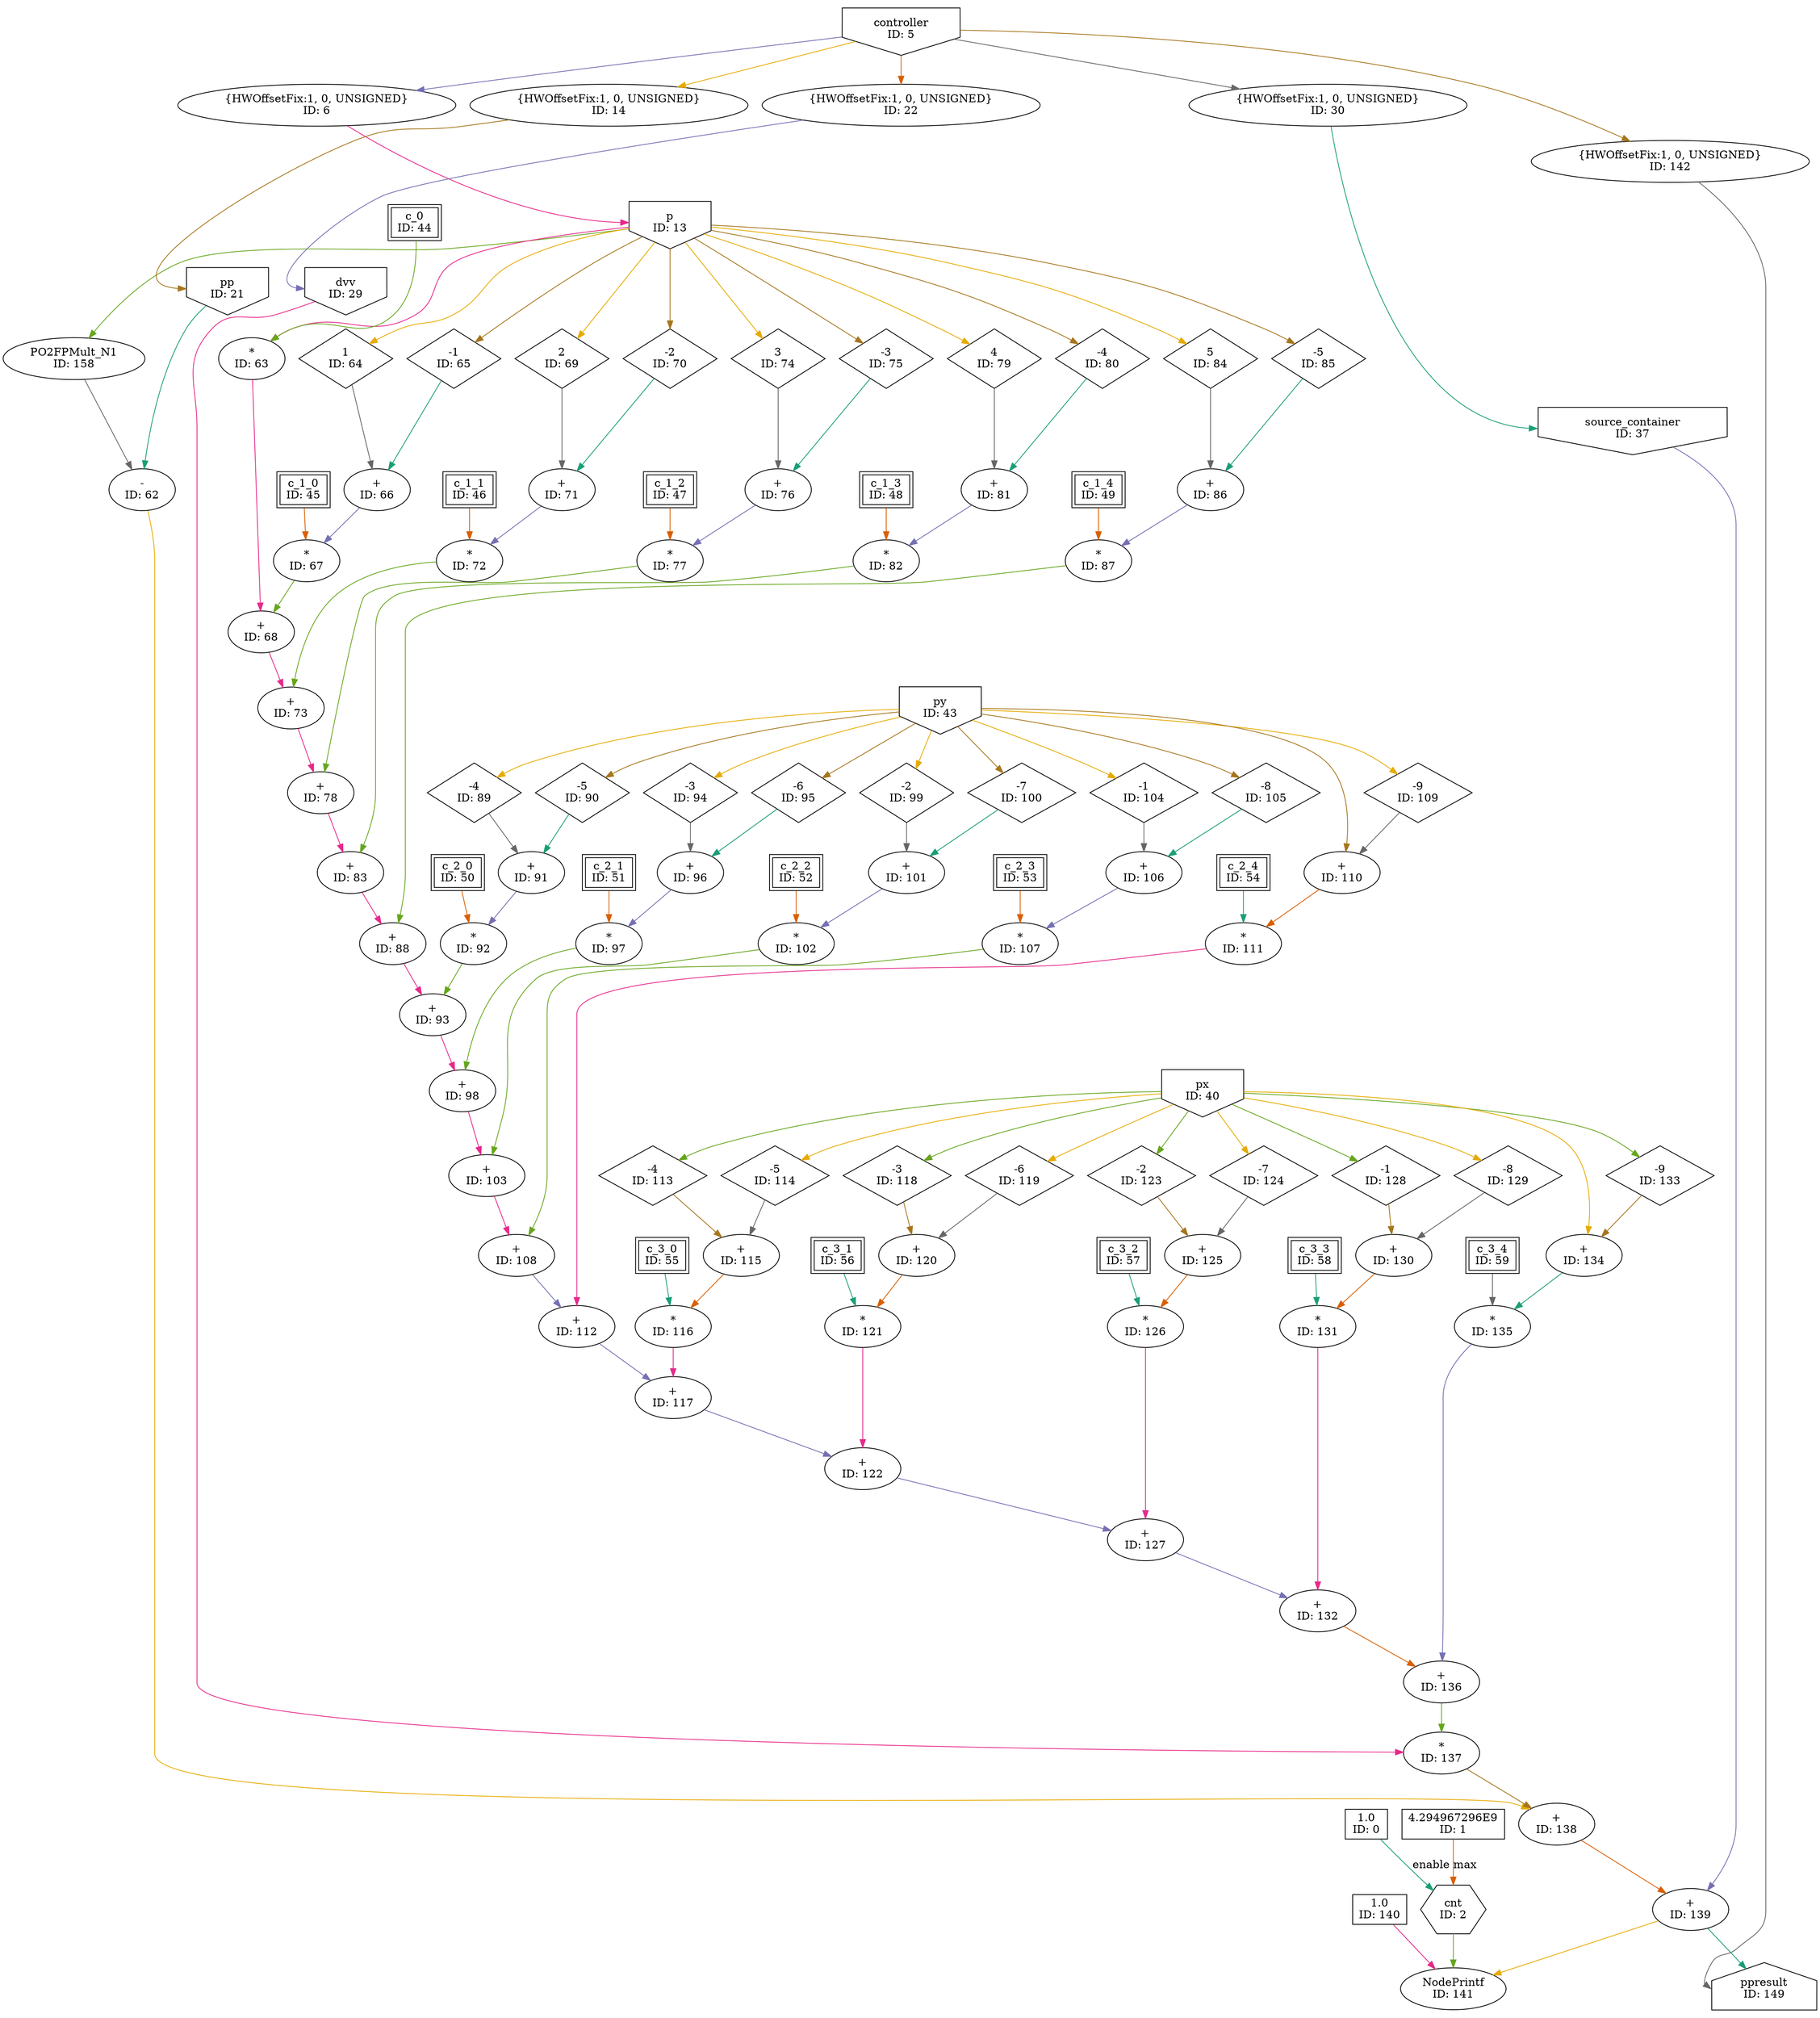 digraph linearKernel_optimised{
	NodeConstantRawBits140 [shape=box, label="1.0\nID: 140"];
	NodeConstantDouble0 [shape=box, label="1.0\nID: 0"];
	NodeConstantRawBits1 [shape=box, label="4.294967296E9\nID: 1"];
	NodeCounterV12 [shape=hexagon, label="cnt\nID: 2"];
	NodeInput5 [shape=invhouse, label="controller\nID: 5"];
	NodeCast6 [label="{HWOffsetFix:1, 0, UNSIGNED}\nID: 6"];
	NodeInput13 [shape=invhouse, label="p\nID: 13"];
	NodePO2FPMult158 [label="PO2FPMult_N1\nID: 158"];
	NodeCast14 [label="{HWOffsetFix:1, 0, UNSIGNED}\nID: 14"];
	NodeInput21 [shape=invhouse, label="pp\nID: 21"];
	NodeSub62 [label="-\nID: 62"];
	NodeCast22 [label="{HWOffsetFix:1, 0, UNSIGNED}\nID: 22"];
	NodeInput29 [shape=invhouse, label="dvv\nID: 29"];
	NodeInputMappedReg44 [shape=box, peripheries=2, label="c_0\nID: 44"];
	NodeMul63 [label="*\nID: 63"];
	NodeInputMappedReg45 [shape=box, peripheries=2, label="c_1_0\nID: 45"];
	NodeStreamOffset64 [shape=diamond, label="1\nID: 64"];
	NodeStreamOffset65 [shape=diamond, label="-1\nID: 65"];
	NodeAdd66 [label="+\nID: 66"];
	NodeMul67 [label="*\nID: 67"];
	NodeAdd68 [label="+\nID: 68"];
	NodeInputMappedReg46 [shape=box, peripheries=2, label="c_1_1\nID: 46"];
	NodeStreamOffset69 [shape=diamond, label="2\nID: 69"];
	NodeStreamOffset70 [shape=diamond, label="-2\nID: 70"];
	NodeAdd71 [label="+\nID: 71"];
	NodeMul72 [label="*\nID: 72"];
	NodeAdd73 [label="+\nID: 73"];
	NodeInputMappedReg47 [shape=box, peripheries=2, label="c_1_2\nID: 47"];
	NodeStreamOffset74 [shape=diamond, label="3\nID: 74"];
	NodeStreamOffset75 [shape=diamond, label="-3\nID: 75"];
	NodeAdd76 [label="+\nID: 76"];
	NodeMul77 [label="*\nID: 77"];
	NodeAdd78 [label="+\nID: 78"];
	NodeInputMappedReg48 [shape=box, peripheries=2, label="c_1_3\nID: 48"];
	NodeStreamOffset79 [shape=diamond, label="4\nID: 79"];
	NodeStreamOffset80 [shape=diamond, label="-4\nID: 80"];
	NodeAdd81 [label="+\nID: 81"];
	NodeMul82 [label="*\nID: 82"];
	NodeAdd83 [label="+\nID: 83"];
	NodeInputMappedReg49 [shape=box, peripheries=2, label="c_1_4\nID: 49"];
	NodeStreamOffset84 [shape=diamond, label="5\nID: 84"];
	NodeStreamOffset85 [shape=diamond, label="-5\nID: 85"];
	NodeAdd86 [label="+\nID: 86"];
	NodeMul87 [label="*\nID: 87"];
	NodeAdd88 [label="+\nID: 88"];
	NodeInputMappedReg50 [shape=box, peripheries=2, label="c_2_0\nID: 50"];
	NodeInput43 [shape=invhouse, label="py\nID: 43"];
	NodeStreamOffset89 [shape=diamond, label="-4\nID: 89"];
	NodeStreamOffset90 [shape=diamond, label="-5\nID: 90"];
	NodeAdd91 [label="+\nID: 91"];
	NodeMul92 [label="*\nID: 92"];
	NodeAdd93 [label="+\nID: 93"];
	NodeInputMappedReg51 [shape=box, peripheries=2, label="c_2_1\nID: 51"];
	NodeStreamOffset94 [shape=diamond, label="-3\nID: 94"];
	NodeStreamOffset95 [shape=diamond, label="-6\nID: 95"];
	NodeAdd96 [label="+\nID: 96"];
	NodeMul97 [label="*\nID: 97"];
	NodeAdd98 [label="+\nID: 98"];
	NodeInputMappedReg52 [shape=box, peripheries=2, label="c_2_2\nID: 52"];
	NodeStreamOffset99 [shape=diamond, label="-2\nID: 99"];
	NodeStreamOffset100 [shape=diamond, label="-7\nID: 100"];
	NodeAdd101 [label="+\nID: 101"];
	NodeMul102 [label="*\nID: 102"];
	NodeAdd103 [label="+\nID: 103"];
	NodeInputMappedReg53 [shape=box, peripheries=2, label="c_2_3\nID: 53"];
	NodeStreamOffset104 [shape=diamond, label="-1\nID: 104"];
	NodeStreamOffset105 [shape=diamond, label="-8\nID: 105"];
	NodeAdd106 [label="+\nID: 106"];
	NodeMul107 [label="*\nID: 107"];
	NodeAdd108 [label="+\nID: 108"];
	NodeInputMappedReg54 [shape=box, peripheries=2, label="c_2_4\nID: 54"];
	NodeStreamOffset109 [shape=diamond, label="-9\nID: 109"];
	NodeAdd110 [label="+\nID: 110"];
	NodeMul111 [label="*\nID: 111"];
	NodeAdd112 [label="+\nID: 112"];
	NodeInputMappedReg55 [shape=box, peripheries=2, label="c_3_0\nID: 55"];
	NodeInput40 [shape=invhouse, label="px\nID: 40"];
	NodeStreamOffset113 [shape=diamond, label="-4\nID: 113"];
	NodeStreamOffset114 [shape=diamond, label="-5\nID: 114"];
	NodeAdd115 [label="+\nID: 115"];
	NodeMul116 [label="*\nID: 116"];
	NodeAdd117 [label="+\nID: 117"];
	NodeInputMappedReg56 [shape=box, peripheries=2, label="c_3_1\nID: 56"];
	NodeStreamOffset118 [shape=diamond, label="-3\nID: 118"];
	NodeStreamOffset119 [shape=diamond, label="-6\nID: 119"];
	NodeAdd120 [label="+\nID: 120"];
	NodeMul121 [label="*\nID: 121"];
	NodeAdd122 [label="+\nID: 122"];
	NodeInputMappedReg57 [shape=box, peripheries=2, label="c_3_2\nID: 57"];
	NodeStreamOffset123 [shape=diamond, label="-2\nID: 123"];
	NodeStreamOffset124 [shape=diamond, label="-7\nID: 124"];
	NodeAdd125 [label="+\nID: 125"];
	NodeMul126 [label="*\nID: 126"];
	NodeAdd127 [label="+\nID: 127"];
	NodeInputMappedReg58 [shape=box, peripheries=2, label="c_3_3\nID: 58"];
	NodeStreamOffset128 [shape=diamond, label="-1\nID: 128"];
	NodeStreamOffset129 [shape=diamond, label="-8\nID: 129"];
	NodeAdd130 [label="+\nID: 130"];
	NodeMul131 [label="*\nID: 131"];
	NodeAdd132 [label="+\nID: 132"];
	NodeInputMappedReg59 [shape=box, peripheries=2, label="c_3_4\nID: 59"];
	NodeStreamOffset133 [shape=diamond, label="-9\nID: 133"];
	NodeAdd134 [label="+\nID: 134"];
	NodeMul135 [label="*\nID: 135"];
	NodeAdd136 [label="+\nID: 136"];
	NodeMul137 [label="*\nID: 137"];
	NodeAdd138 [label="+\nID: 138"];
	NodeCast30 [label="{HWOffsetFix:1, 0, UNSIGNED}\nID: 30"];
	NodeInput37 [shape=invhouse, label="source_container\nID: 37"];
	NodeAdd139 [label="+\nID: 139"];
	NodePrintf141 [label="NodePrintf\nID: 141"];
	NodeCast142 [label="{HWOffsetFix:1, 0, UNSIGNED}\nID: 142"];
	NodeOutput149 [shape=house, label="ppresult\nID: 149"];
	NodeConstantDouble0 -> NodeCounterV12[label="enable" color="/dark28/1" photon_data="EDGE,SrcNode:0,SrcNodePort:value"];
	NodeConstantRawBits1 -> NodeCounterV12[label="max" color="/dark28/2" photon_data="EDGE,SrcNode:1,SrcNodePort:value"];
	NodeInput5 -> NodeCast6[color="/dark28/3" photon_data="EDGE,SrcNode:5,SrcNodePort:data"];
	NodeCast6 -> NodeInput13[headport="w" color="/dark28/4" ];
	NodeInput13 -> NodePO2FPMult158[color="/dark28/5" photon_data="EDGE,SrcNode:13,SrcNodePort:data"];
	NodeInput5 -> NodeCast14[color="/dark28/6" photon_data="EDGE,SrcNode:5,SrcNodePort:data"];
	NodeCast14 -> NodeInput21[headport="w" color="/dark28/7" ];
	NodePO2FPMult158 -> NodeSub62[color="/dark28/8" photon_data="EDGE,SrcNode:158,SrcNodePort:floatOut"];
	NodeInput21 -> NodeSub62[color="/dark28/1" photon_data="EDGE,SrcNode:21,SrcNodePort:data"];
	NodeInput5 -> NodeCast22[color="/dark28/2" photon_data="EDGE,SrcNode:5,SrcNodePort:data"];
	NodeCast22 -> NodeInput29[headport="w" color="/dark28/3" ];
	NodeInput13 -> NodeMul63[color="/dark28/4" photon_data="EDGE,SrcNode:13,SrcNodePort:data"];
	NodeInputMappedReg44 -> NodeMul63[color="/dark28/5" photon_data="EDGE,SrcNode:44,SrcNodePort:c_0"];
	NodeInput13 -> NodeStreamOffset64[color="/dark28/6" photon_data="EDGE,SrcNode:13,SrcNodePort:data"];
	NodeInput13 -> NodeStreamOffset65[color="/dark28/7" photon_data="EDGE,SrcNode:13,SrcNodePort:data"];
	NodeStreamOffset64 -> NodeAdd66[color="/dark28/8" photon_data="EDGE,SrcNode:64,SrcNodePort:output"];
	NodeStreamOffset65 -> NodeAdd66[color="/dark28/1" photon_data="EDGE,SrcNode:65,SrcNodePort:output"];
	NodeInputMappedReg45 -> NodeMul67[color="/dark28/2" photon_data="EDGE,SrcNode:45,SrcNodePort:c_1_0"];
	NodeAdd66 -> NodeMul67[color="/dark28/3" photon_data="EDGE,SrcNode:66,SrcNodePort:result"];
	NodeMul63 -> NodeAdd68[color="/dark28/4" photon_data="EDGE,SrcNode:63,SrcNodePort:result"];
	NodeMul67 -> NodeAdd68[color="/dark28/5" photon_data="EDGE,SrcNode:67,SrcNodePort:result"];
	NodeInput13 -> NodeStreamOffset69[color="/dark28/6" photon_data="EDGE,SrcNode:13,SrcNodePort:data"];
	NodeInput13 -> NodeStreamOffset70[color="/dark28/7" photon_data="EDGE,SrcNode:13,SrcNodePort:data"];
	NodeStreamOffset69 -> NodeAdd71[color="/dark28/8" photon_data="EDGE,SrcNode:69,SrcNodePort:output"];
	NodeStreamOffset70 -> NodeAdd71[color="/dark28/1" photon_data="EDGE,SrcNode:70,SrcNodePort:output"];
	NodeInputMappedReg46 -> NodeMul72[color="/dark28/2" photon_data="EDGE,SrcNode:46,SrcNodePort:c_1_1"];
	NodeAdd71 -> NodeMul72[color="/dark28/3" photon_data="EDGE,SrcNode:71,SrcNodePort:result"];
	NodeAdd68 -> NodeAdd73[color="/dark28/4" photon_data="EDGE,SrcNode:68,SrcNodePort:result"];
	NodeMul72 -> NodeAdd73[color="/dark28/5" photon_data="EDGE,SrcNode:72,SrcNodePort:result"];
	NodeInput13 -> NodeStreamOffset74[color="/dark28/6" photon_data="EDGE,SrcNode:13,SrcNodePort:data"];
	NodeInput13 -> NodeStreamOffset75[color="/dark28/7" photon_data="EDGE,SrcNode:13,SrcNodePort:data"];
	NodeStreamOffset74 -> NodeAdd76[color="/dark28/8" photon_data="EDGE,SrcNode:74,SrcNodePort:output"];
	NodeStreamOffset75 -> NodeAdd76[color="/dark28/1" photon_data="EDGE,SrcNode:75,SrcNodePort:output"];
	NodeInputMappedReg47 -> NodeMul77[color="/dark28/2" photon_data="EDGE,SrcNode:47,SrcNodePort:c_1_2"];
	NodeAdd76 -> NodeMul77[color="/dark28/3" photon_data="EDGE,SrcNode:76,SrcNodePort:result"];
	NodeAdd73 -> NodeAdd78[color="/dark28/4" photon_data="EDGE,SrcNode:73,SrcNodePort:result"];
	NodeMul77 -> NodeAdd78[color="/dark28/5" photon_data="EDGE,SrcNode:77,SrcNodePort:result"];
	NodeInput13 -> NodeStreamOffset79[color="/dark28/6" photon_data="EDGE,SrcNode:13,SrcNodePort:data"];
	NodeInput13 -> NodeStreamOffset80[color="/dark28/7" photon_data="EDGE,SrcNode:13,SrcNodePort:data"];
	NodeStreamOffset79 -> NodeAdd81[color="/dark28/8" photon_data="EDGE,SrcNode:79,SrcNodePort:output"];
	NodeStreamOffset80 -> NodeAdd81[color="/dark28/1" photon_data="EDGE,SrcNode:80,SrcNodePort:output"];
	NodeInputMappedReg48 -> NodeMul82[color="/dark28/2" photon_data="EDGE,SrcNode:48,SrcNodePort:c_1_3"];
	NodeAdd81 -> NodeMul82[color="/dark28/3" photon_data="EDGE,SrcNode:81,SrcNodePort:result"];
	NodeAdd78 -> NodeAdd83[color="/dark28/4" photon_data="EDGE,SrcNode:78,SrcNodePort:result"];
	NodeMul82 -> NodeAdd83[color="/dark28/5" photon_data="EDGE,SrcNode:82,SrcNodePort:result"];
	NodeInput13 -> NodeStreamOffset84[color="/dark28/6" photon_data="EDGE,SrcNode:13,SrcNodePort:data"];
	NodeInput13 -> NodeStreamOffset85[color="/dark28/7" photon_data="EDGE,SrcNode:13,SrcNodePort:data"];
	NodeStreamOffset84 -> NodeAdd86[color="/dark28/8" photon_data="EDGE,SrcNode:84,SrcNodePort:output"];
	NodeStreamOffset85 -> NodeAdd86[color="/dark28/1" photon_data="EDGE,SrcNode:85,SrcNodePort:output"];
	NodeInputMappedReg49 -> NodeMul87[color="/dark28/2" photon_data="EDGE,SrcNode:49,SrcNodePort:c_1_4"];
	NodeAdd86 -> NodeMul87[color="/dark28/3" photon_data="EDGE,SrcNode:86,SrcNodePort:result"];
	NodeAdd83 -> NodeAdd88[color="/dark28/4" photon_data="EDGE,SrcNode:83,SrcNodePort:result"];
	NodeMul87 -> NodeAdd88[color="/dark28/5" photon_data="EDGE,SrcNode:87,SrcNodePort:result"];
	NodeInput43 -> NodeStreamOffset89[color="/dark28/6" photon_data="EDGE,SrcNode:43,SrcNodePort:data"];
	NodeInput43 -> NodeStreamOffset90[color="/dark28/7" photon_data="EDGE,SrcNode:43,SrcNodePort:data"];
	NodeStreamOffset89 -> NodeAdd91[color="/dark28/8" photon_data="EDGE,SrcNode:89,SrcNodePort:output"];
	NodeStreamOffset90 -> NodeAdd91[color="/dark28/1" photon_data="EDGE,SrcNode:90,SrcNodePort:output"];
	NodeInputMappedReg50 -> NodeMul92[color="/dark28/2" photon_data="EDGE,SrcNode:50,SrcNodePort:c_2_0"];
	NodeAdd91 -> NodeMul92[color="/dark28/3" photon_data="EDGE,SrcNode:91,SrcNodePort:result"];
	NodeAdd88 -> NodeAdd93[color="/dark28/4" photon_data="EDGE,SrcNode:88,SrcNodePort:result"];
	NodeMul92 -> NodeAdd93[color="/dark28/5" photon_data="EDGE,SrcNode:92,SrcNodePort:result"];
	NodeInput43 -> NodeStreamOffset94[color="/dark28/6" photon_data="EDGE,SrcNode:43,SrcNodePort:data"];
	NodeInput43 -> NodeStreamOffset95[color="/dark28/7" photon_data="EDGE,SrcNode:43,SrcNodePort:data"];
	NodeStreamOffset94 -> NodeAdd96[color="/dark28/8" photon_data="EDGE,SrcNode:94,SrcNodePort:output"];
	NodeStreamOffset95 -> NodeAdd96[color="/dark28/1" photon_data="EDGE,SrcNode:95,SrcNodePort:output"];
	NodeInputMappedReg51 -> NodeMul97[color="/dark28/2" photon_data="EDGE,SrcNode:51,SrcNodePort:c_2_1"];
	NodeAdd96 -> NodeMul97[color="/dark28/3" photon_data="EDGE,SrcNode:96,SrcNodePort:result"];
	NodeAdd93 -> NodeAdd98[color="/dark28/4" photon_data="EDGE,SrcNode:93,SrcNodePort:result"];
	NodeMul97 -> NodeAdd98[color="/dark28/5" photon_data="EDGE,SrcNode:97,SrcNodePort:result"];
	NodeInput43 -> NodeStreamOffset99[color="/dark28/6" photon_data="EDGE,SrcNode:43,SrcNodePort:data"];
	NodeInput43 -> NodeStreamOffset100[color="/dark28/7" photon_data="EDGE,SrcNode:43,SrcNodePort:data"];
	NodeStreamOffset99 -> NodeAdd101[color="/dark28/8" photon_data="EDGE,SrcNode:99,SrcNodePort:output"];
	NodeStreamOffset100 -> NodeAdd101[color="/dark28/1" photon_data="EDGE,SrcNode:100,SrcNodePort:output"];
	NodeInputMappedReg52 -> NodeMul102[color="/dark28/2" photon_data="EDGE,SrcNode:52,SrcNodePort:c_2_2"];
	NodeAdd101 -> NodeMul102[color="/dark28/3" photon_data="EDGE,SrcNode:101,SrcNodePort:result"];
	NodeAdd98 -> NodeAdd103[color="/dark28/4" photon_data="EDGE,SrcNode:98,SrcNodePort:result"];
	NodeMul102 -> NodeAdd103[color="/dark28/5" photon_data="EDGE,SrcNode:102,SrcNodePort:result"];
	NodeInput43 -> NodeStreamOffset104[color="/dark28/6" photon_data="EDGE,SrcNode:43,SrcNodePort:data"];
	NodeInput43 -> NodeStreamOffset105[color="/dark28/7" photon_data="EDGE,SrcNode:43,SrcNodePort:data"];
	NodeStreamOffset104 -> NodeAdd106[color="/dark28/8" photon_data="EDGE,SrcNode:104,SrcNodePort:output"];
	NodeStreamOffset105 -> NodeAdd106[color="/dark28/1" photon_data="EDGE,SrcNode:105,SrcNodePort:output"];
	NodeInputMappedReg53 -> NodeMul107[color="/dark28/2" photon_data="EDGE,SrcNode:53,SrcNodePort:c_2_3"];
	NodeAdd106 -> NodeMul107[color="/dark28/3" photon_data="EDGE,SrcNode:106,SrcNodePort:result"];
	NodeAdd103 -> NodeAdd108[color="/dark28/4" photon_data="EDGE,SrcNode:103,SrcNodePort:result"];
	NodeMul107 -> NodeAdd108[color="/dark28/5" photon_data="EDGE,SrcNode:107,SrcNodePort:result"];
	NodeInput43 -> NodeStreamOffset109[color="/dark28/6" photon_data="EDGE,SrcNode:43,SrcNodePort:data"];
	NodeInput43 -> NodeAdd110[color="/dark28/7" photon_data="EDGE,SrcNode:43,SrcNodePort:data"];
	NodeStreamOffset109 -> NodeAdd110[color="/dark28/8" photon_data="EDGE,SrcNode:109,SrcNodePort:output"];
	NodeInputMappedReg54 -> NodeMul111[color="/dark28/1" photon_data="EDGE,SrcNode:54,SrcNodePort:c_2_4"];
	NodeAdd110 -> NodeMul111[color="/dark28/2" photon_data="EDGE,SrcNode:110,SrcNodePort:result"];
	NodeAdd108 -> NodeAdd112[color="/dark28/3" photon_data="EDGE,SrcNode:108,SrcNodePort:result"];
	NodeMul111 -> NodeAdd112[color="/dark28/4" photon_data="EDGE,SrcNode:111,SrcNodePort:result"];
	NodeInput40 -> NodeStreamOffset113[color="/dark28/5" photon_data="EDGE,SrcNode:40,SrcNodePort:data"];
	NodeInput40 -> NodeStreamOffset114[color="/dark28/6" photon_data="EDGE,SrcNode:40,SrcNodePort:data"];
	NodeStreamOffset113 -> NodeAdd115[color="/dark28/7" photon_data="EDGE,SrcNode:113,SrcNodePort:output"];
	NodeStreamOffset114 -> NodeAdd115[color="/dark28/8" photon_data="EDGE,SrcNode:114,SrcNodePort:output"];
	NodeInputMappedReg55 -> NodeMul116[color="/dark28/1" photon_data="EDGE,SrcNode:55,SrcNodePort:c_3_0"];
	NodeAdd115 -> NodeMul116[color="/dark28/2" photon_data="EDGE,SrcNode:115,SrcNodePort:result"];
	NodeAdd112 -> NodeAdd117[color="/dark28/3" photon_data="EDGE,SrcNode:112,SrcNodePort:result"];
	NodeMul116 -> NodeAdd117[color="/dark28/4" photon_data="EDGE,SrcNode:116,SrcNodePort:result"];
	NodeInput40 -> NodeStreamOffset118[color="/dark28/5" photon_data="EDGE,SrcNode:40,SrcNodePort:data"];
	NodeInput40 -> NodeStreamOffset119[color="/dark28/6" photon_data="EDGE,SrcNode:40,SrcNodePort:data"];
	NodeStreamOffset118 -> NodeAdd120[color="/dark28/7" photon_data="EDGE,SrcNode:118,SrcNodePort:output"];
	NodeStreamOffset119 -> NodeAdd120[color="/dark28/8" photon_data="EDGE,SrcNode:119,SrcNodePort:output"];
	NodeInputMappedReg56 -> NodeMul121[color="/dark28/1" photon_data="EDGE,SrcNode:56,SrcNodePort:c_3_1"];
	NodeAdd120 -> NodeMul121[color="/dark28/2" photon_data="EDGE,SrcNode:120,SrcNodePort:result"];
	NodeAdd117 -> NodeAdd122[color="/dark28/3" photon_data="EDGE,SrcNode:117,SrcNodePort:result"];
	NodeMul121 -> NodeAdd122[color="/dark28/4" photon_data="EDGE,SrcNode:121,SrcNodePort:result"];
	NodeInput40 -> NodeStreamOffset123[color="/dark28/5" photon_data="EDGE,SrcNode:40,SrcNodePort:data"];
	NodeInput40 -> NodeStreamOffset124[color="/dark28/6" photon_data="EDGE,SrcNode:40,SrcNodePort:data"];
	NodeStreamOffset123 -> NodeAdd125[color="/dark28/7" photon_data="EDGE,SrcNode:123,SrcNodePort:output"];
	NodeStreamOffset124 -> NodeAdd125[color="/dark28/8" photon_data="EDGE,SrcNode:124,SrcNodePort:output"];
	NodeInputMappedReg57 -> NodeMul126[color="/dark28/1" photon_data="EDGE,SrcNode:57,SrcNodePort:c_3_2"];
	NodeAdd125 -> NodeMul126[color="/dark28/2" photon_data="EDGE,SrcNode:125,SrcNodePort:result"];
	NodeAdd122 -> NodeAdd127[color="/dark28/3" photon_data="EDGE,SrcNode:122,SrcNodePort:result"];
	NodeMul126 -> NodeAdd127[color="/dark28/4" photon_data="EDGE,SrcNode:126,SrcNodePort:result"];
	NodeInput40 -> NodeStreamOffset128[color="/dark28/5" photon_data="EDGE,SrcNode:40,SrcNodePort:data"];
	NodeInput40 -> NodeStreamOffset129[color="/dark28/6" photon_data="EDGE,SrcNode:40,SrcNodePort:data"];
	NodeStreamOffset128 -> NodeAdd130[color="/dark28/7" photon_data="EDGE,SrcNode:128,SrcNodePort:output"];
	NodeStreamOffset129 -> NodeAdd130[color="/dark28/8" photon_data="EDGE,SrcNode:129,SrcNodePort:output"];
	NodeInputMappedReg58 -> NodeMul131[color="/dark28/1" photon_data="EDGE,SrcNode:58,SrcNodePort:c_3_3"];
	NodeAdd130 -> NodeMul131[color="/dark28/2" photon_data="EDGE,SrcNode:130,SrcNodePort:result"];
	NodeAdd127 -> NodeAdd132[color="/dark28/3" photon_data="EDGE,SrcNode:127,SrcNodePort:result"];
	NodeMul131 -> NodeAdd132[color="/dark28/4" photon_data="EDGE,SrcNode:131,SrcNodePort:result"];
	NodeInput40 -> NodeStreamOffset133[color="/dark28/5" photon_data="EDGE,SrcNode:40,SrcNodePort:data"];
	NodeInput40 -> NodeAdd134[color="/dark28/6" photon_data="EDGE,SrcNode:40,SrcNodePort:data"];
	NodeStreamOffset133 -> NodeAdd134[color="/dark28/7" photon_data="EDGE,SrcNode:133,SrcNodePort:output"];
	NodeInputMappedReg59 -> NodeMul135[color="/dark28/8" photon_data="EDGE,SrcNode:59,SrcNodePort:c_3_4"];
	NodeAdd134 -> NodeMul135[color="/dark28/1" photon_data="EDGE,SrcNode:134,SrcNodePort:result"];
	NodeAdd132 -> NodeAdd136[color="/dark28/2" photon_data="EDGE,SrcNode:132,SrcNodePort:result"];
	NodeMul135 -> NodeAdd136[color="/dark28/3" photon_data="EDGE,SrcNode:135,SrcNodePort:result"];
	NodeInput29 -> NodeMul137[color="/dark28/4" photon_data="EDGE,SrcNode:29,SrcNodePort:data"];
	NodeAdd136 -> NodeMul137[color="/dark28/5" photon_data="EDGE,SrcNode:136,SrcNodePort:result"];
	NodeSub62 -> NodeAdd138[color="/dark28/6" photon_data="EDGE,SrcNode:62,SrcNodePort:result"];
	NodeMul137 -> NodeAdd138[color="/dark28/7" photon_data="EDGE,SrcNode:137,SrcNodePort:result"];
	NodeInput5 -> NodeCast30[color="/dark28/8" photon_data="EDGE,SrcNode:5,SrcNodePort:data"];
	NodeCast30 -> NodeInput37[headport="w" color="/dark28/1" ];
	NodeAdd138 -> NodeAdd139[color="/dark28/2" photon_data="EDGE,SrcNode:138,SrcNodePort:result"];
	NodeInput37 -> NodeAdd139[color="/dark28/3" photon_data="EDGE,SrcNode:37,SrcNodePort:data"];
	NodeConstantRawBits140 -> NodePrintf141[color="/dark28/4" photon_data="EDGE,SrcNode:140,SrcNodePort:value"];
	NodeCounterV12 -> NodePrintf141[color="/dark28/5" photon_data="EDGE,SrcNode:2,SrcNodePort:count"];
	NodeAdd139 -> NodePrintf141[color="/dark28/6" photon_data="EDGE,SrcNode:139,SrcNodePort:result"];
	NodeInput5 -> NodeCast142[color="/dark28/7" photon_data="EDGE,SrcNode:5,SrcNodePort:data"];
	NodeCast142 -> NodeOutput149[headport="w" color="/dark28/8" ];
	NodeAdd139 -> NodeOutput149[color="/dark28/1" photon_data="EDGE,SrcNode:139,SrcNodePort:result"];
}
